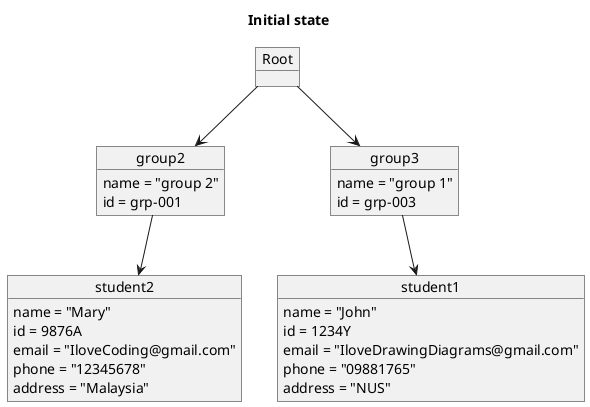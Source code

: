 @startuml
title Initial state

object Root

object group2 {
    name = "group 2"
    id = grp-001
}

object group3 {
    name = "group 1"
    id = grp-003
}

object student1 {
    name = "John"
    id = 1234Y
    email = "IloveDrawingDiagrams@gmail.com"
    phone = "09881765"
    address = "NUS"
}

object student2 {
    name = "Mary"
    id = 9876A
    email = "IloveCoding@gmail.com"
    phone = "12345678"
    address = "Malaysia"
}

Root -down-> group3
Root -down-> group2
group3 -down-> student1
group2 -down-> student2
@enduml
